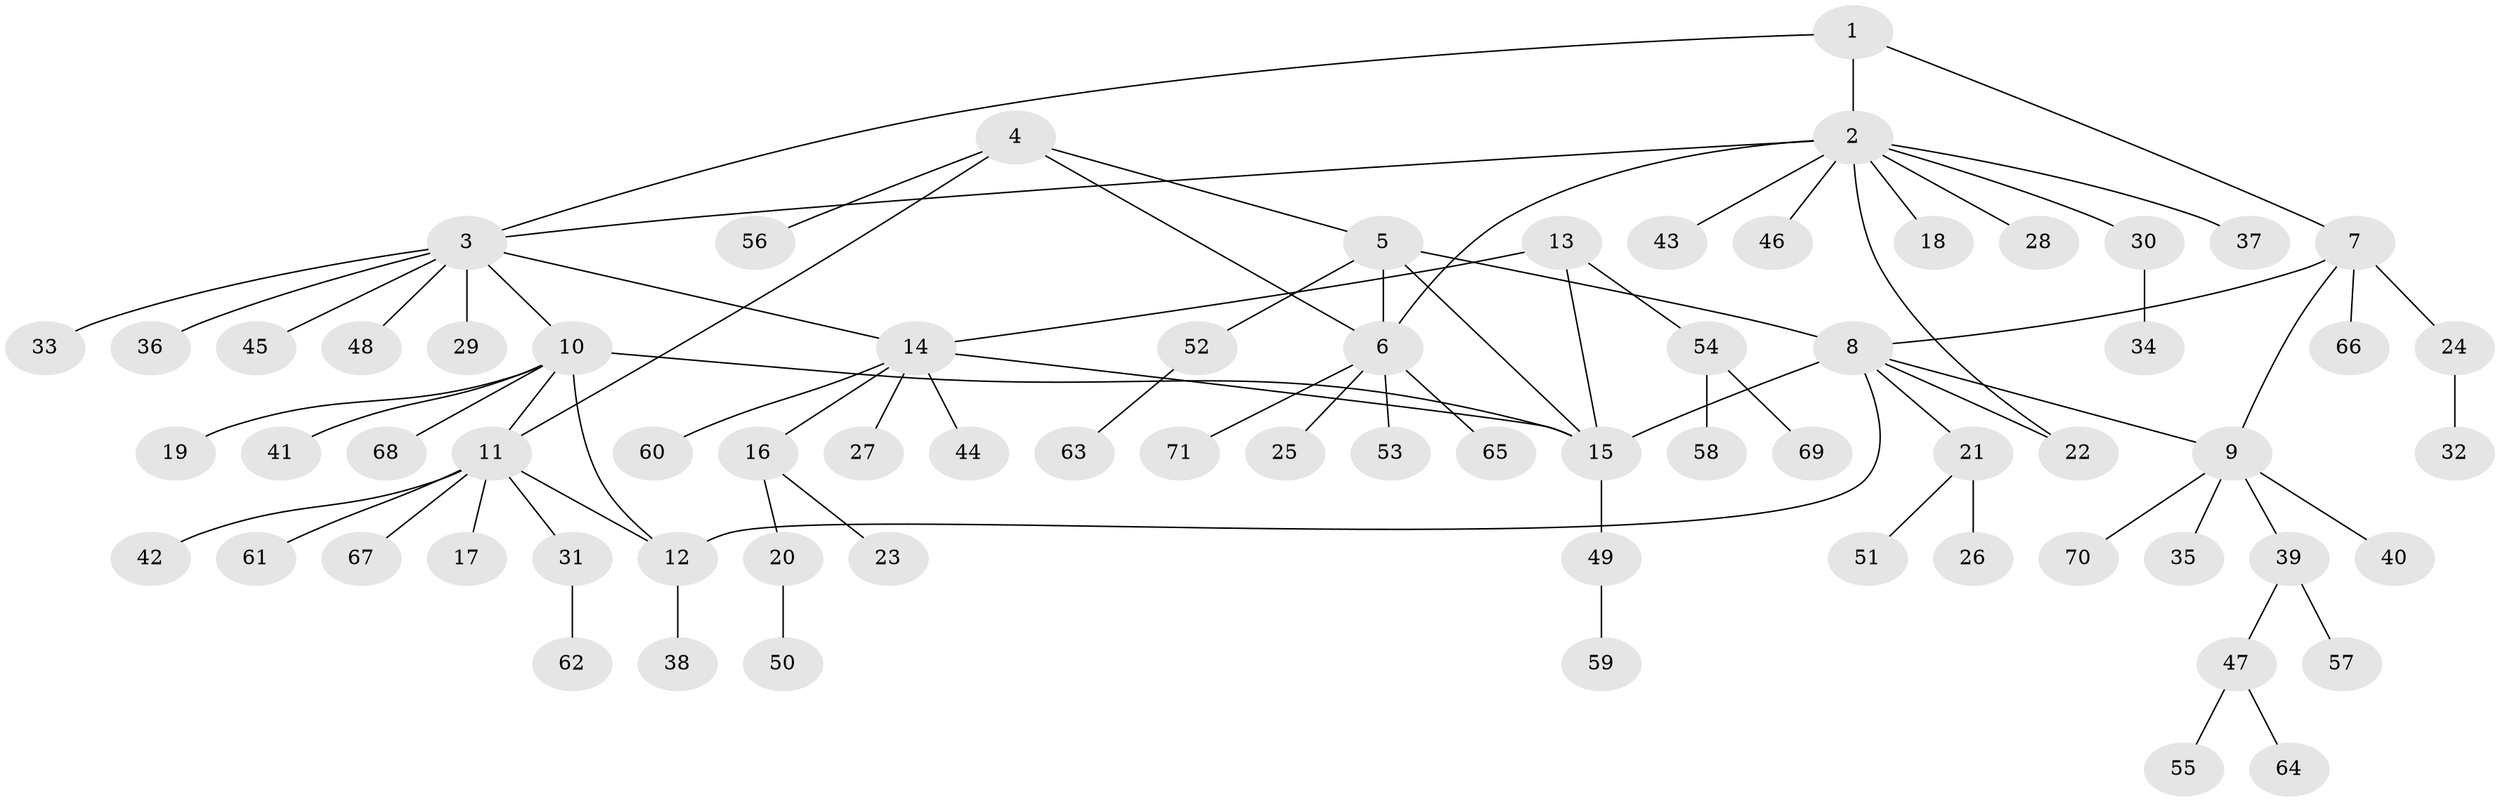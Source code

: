 // Generated by graph-tools (version 1.1) at 2025/37/03/09/25 02:37:40]
// undirected, 71 vertices, 82 edges
graph export_dot {
graph [start="1"]
  node [color=gray90,style=filled];
  1;
  2;
  3;
  4;
  5;
  6;
  7;
  8;
  9;
  10;
  11;
  12;
  13;
  14;
  15;
  16;
  17;
  18;
  19;
  20;
  21;
  22;
  23;
  24;
  25;
  26;
  27;
  28;
  29;
  30;
  31;
  32;
  33;
  34;
  35;
  36;
  37;
  38;
  39;
  40;
  41;
  42;
  43;
  44;
  45;
  46;
  47;
  48;
  49;
  50;
  51;
  52;
  53;
  54;
  55;
  56;
  57;
  58;
  59;
  60;
  61;
  62;
  63;
  64;
  65;
  66;
  67;
  68;
  69;
  70;
  71;
  1 -- 2;
  1 -- 3;
  1 -- 7;
  2 -- 3;
  2 -- 6;
  2 -- 18;
  2 -- 22;
  2 -- 28;
  2 -- 30;
  2 -- 37;
  2 -- 43;
  2 -- 46;
  3 -- 10;
  3 -- 14;
  3 -- 29;
  3 -- 33;
  3 -- 36;
  3 -- 45;
  3 -- 48;
  4 -- 5;
  4 -- 6;
  4 -- 11;
  4 -- 56;
  5 -- 6;
  5 -- 8;
  5 -- 15;
  5 -- 52;
  6 -- 25;
  6 -- 53;
  6 -- 65;
  6 -- 71;
  7 -- 8;
  7 -- 9;
  7 -- 24;
  7 -- 66;
  8 -- 9;
  8 -- 12;
  8 -- 15;
  8 -- 21;
  8 -- 22;
  9 -- 35;
  9 -- 39;
  9 -- 40;
  9 -- 70;
  10 -- 11;
  10 -- 12;
  10 -- 15;
  10 -- 19;
  10 -- 41;
  10 -- 68;
  11 -- 12;
  11 -- 17;
  11 -- 31;
  11 -- 42;
  11 -- 61;
  11 -- 67;
  12 -- 38;
  13 -- 14;
  13 -- 15;
  13 -- 54;
  14 -- 15;
  14 -- 16;
  14 -- 27;
  14 -- 44;
  14 -- 60;
  15 -- 49;
  16 -- 20;
  16 -- 23;
  20 -- 50;
  21 -- 26;
  21 -- 51;
  24 -- 32;
  30 -- 34;
  31 -- 62;
  39 -- 47;
  39 -- 57;
  47 -- 55;
  47 -- 64;
  49 -- 59;
  52 -- 63;
  54 -- 58;
  54 -- 69;
}
